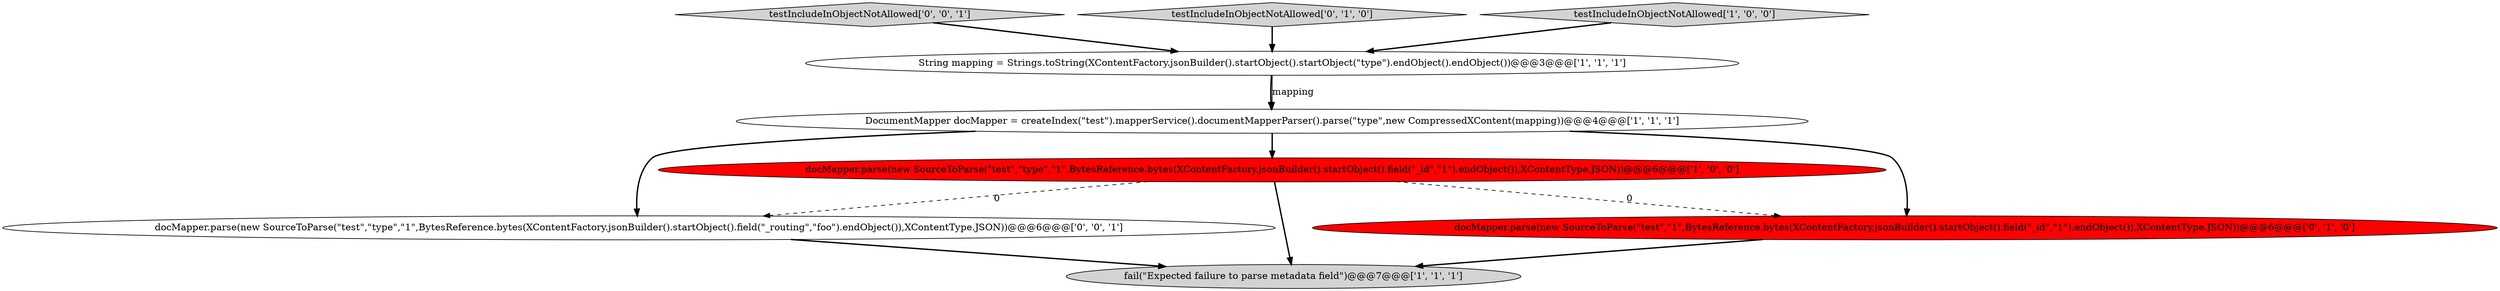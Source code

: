 digraph {
7 [style = filled, label = "docMapper.parse(new SourceToParse(\"test\",\"type\",\"1\",BytesReference.bytes(XContentFactory.jsonBuilder().startObject().field(\"_routing\",\"foo\").endObject()),XContentType.JSON))@@@6@@@['0', '0', '1']", fillcolor = white, shape = ellipse image = "AAA0AAABBB3BBB"];
8 [style = filled, label = "testIncludeInObjectNotAllowed['0', '0', '1']", fillcolor = lightgray, shape = diamond image = "AAA0AAABBB3BBB"];
6 [style = filled, label = "testIncludeInObjectNotAllowed['0', '1', '0']", fillcolor = lightgray, shape = diamond image = "AAA0AAABBB2BBB"];
5 [style = filled, label = "docMapper.parse(new SourceToParse(\"test\",\"1\",BytesReference.bytes(XContentFactory.jsonBuilder().startObject().field(\"_id\",\"1\").endObject()),XContentType.JSON))@@@6@@@['0', '1', '0']", fillcolor = red, shape = ellipse image = "AAA1AAABBB2BBB"];
4 [style = filled, label = "docMapper.parse(new SourceToParse(\"test\",\"type\",\"1\",BytesReference.bytes(XContentFactory.jsonBuilder().startObject().field(\"_id\",\"1\").endObject()),XContentType.JSON))@@@6@@@['1', '0', '0']", fillcolor = red, shape = ellipse image = "AAA1AAABBB1BBB"];
2 [style = filled, label = "String mapping = Strings.toString(XContentFactory.jsonBuilder().startObject().startObject(\"type\").endObject().endObject())@@@3@@@['1', '1', '1']", fillcolor = white, shape = ellipse image = "AAA0AAABBB1BBB"];
0 [style = filled, label = "DocumentMapper docMapper = createIndex(\"test\").mapperService().documentMapperParser().parse(\"type\",new CompressedXContent(mapping))@@@4@@@['1', '1', '1']", fillcolor = white, shape = ellipse image = "AAA0AAABBB1BBB"];
1 [style = filled, label = "testIncludeInObjectNotAllowed['1', '0', '0']", fillcolor = lightgray, shape = diamond image = "AAA0AAABBB1BBB"];
3 [style = filled, label = "fail(\"Expected failure to parse metadata field\")@@@7@@@['1', '1', '1']", fillcolor = lightgray, shape = ellipse image = "AAA0AAABBB1BBB"];
4->5 [style = dashed, label="0"];
5->3 [style = bold, label=""];
4->3 [style = bold, label=""];
1->2 [style = bold, label=""];
2->0 [style = bold, label=""];
8->2 [style = bold, label=""];
0->4 [style = bold, label=""];
4->7 [style = dashed, label="0"];
2->0 [style = solid, label="mapping"];
7->3 [style = bold, label=""];
0->5 [style = bold, label=""];
0->7 [style = bold, label=""];
6->2 [style = bold, label=""];
}
